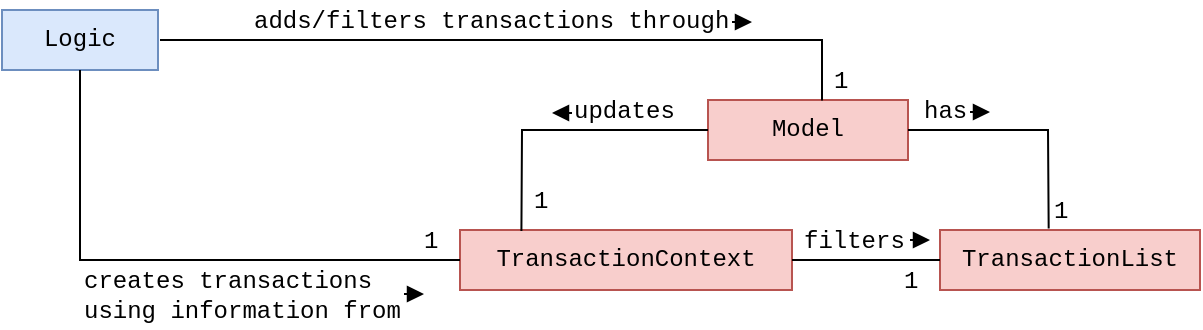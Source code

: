 <mxfile version="12.2.3" type="google" pages="1"><diagram name="Page-1" id="b5b7bab2-c9e2-2cf4-8b2a-24fd1a2a6d21"><mxGraphModel dx="923" dy="488" grid="1" gridSize="10" guides="1" tooltips="1" connect="1" arrows="1" fold="1" page="1" pageScale="1" pageWidth="827" pageHeight="1169" background="#ffffff" math="0" shadow="0"><root><mxCell id="0"/><mxCell id="1" parent="0"/><mxCell id="HpN2ochw1OF3YIQpeDBz-6" value="Model" style="rounded=0;whiteSpace=wrap;html=1;fillColor=#f8cecc;strokeColor=#b85450;fontFamily=Courier New;" parent="1" vertex="1"><mxGeometry x="374" y="280" width="100" height="30" as="geometry"/></mxCell><mxCell id="F6Qe3fouieVjDbAGw6_c-1" value="Logic" style="rounded=0;whiteSpace=wrap;html=1;fillColor=#dae8fc;strokeColor=#6c8ebf;fontFamily=Courier New;" parent="1" vertex="1"><mxGeometry x="21" y="235" width="78" height="30" as="geometry"/></mxCell><mxCell id="a6hPYdCsoUv_B9V4LEtZ-22" value="TransactionList" style="rounded=0;whiteSpace=wrap;html=1;fillColor=#f8cecc;strokeColor=#b85450;fontFamily=Courier New;" parent="1" vertex="1"><mxGeometry x="490" y="345" width="130" height="30" as="geometry"/></mxCell><mxCell id="a6hPYdCsoUv_B9V4LEtZ-33" value="TransactionContext" style="rounded=0;whiteSpace=wrap;html=1;fillColor=#f8cecc;strokeColor=#b85450;fontFamily=Courier New;" parent="1" vertex="1"><mxGeometry x="250" y="345" width="166" height="30" as="geometry"/></mxCell><mxCell id="a7b86FhU9gim9Ea04bth-1" value="" style="endArrow=none;html=1;exitX=0;exitY=0.5;exitDx=0;exitDy=0;rounded=0;entryX=0.5;entryY=1;entryDx=0;entryDy=0;" edge="1" parent="1" source="a6hPYdCsoUv_B9V4LEtZ-33" target="F6Qe3fouieVjDbAGw6_c-1"><mxGeometry width="50" height="50" relative="1" as="geometry"><mxPoint x="169" y="360" as="sourcePoint"/><mxPoint x="110" y="295" as="targetPoint"/><Array as="points"><mxPoint x="60" y="360"/><mxPoint x="60" y="330"/></Array></mxGeometry></mxCell><mxCell id="a7b86FhU9gim9Ea04bth-2" value="" style="endArrow=none;html=1;entryX=0.57;entryY=0.01;entryDx=0;entryDy=0;entryPerimeter=0;rounded=0;" edge="1" parent="1" target="HpN2ochw1OF3YIQpeDBz-6"><mxGeometry width="50" height="50" relative="1" as="geometry"><mxPoint x="100" y="250" as="sourcePoint"/><mxPoint x="258" y="245" as="targetPoint"/><Array as="points"><mxPoint x="169" y="250"/><mxPoint x="300" y="250"/><mxPoint x="431" y="250"/></Array></mxGeometry></mxCell><mxCell id="a7b86FhU9gim9Ea04bth-3" value="" style="endArrow=none;html=1;entryX=0;entryY=0.5;entryDx=0;entryDy=0;exitX=0.185;exitY=0.016;exitDx=0;exitDy=0;exitPerimeter=0;rounded=0;" edge="1" parent="1" source="a6hPYdCsoUv_B9V4LEtZ-33" target="HpN2ochw1OF3YIQpeDBz-6"><mxGeometry width="50" height="50" relative="1" as="geometry"><mxPoint x="310" y="340" as="sourcePoint"/><mxPoint x="360" y="290" as="targetPoint"/><Array as="points"><mxPoint x="281" y="295"/></Array></mxGeometry></mxCell><mxCell id="a7b86FhU9gim9Ea04bth-4" value="" style="endArrow=none;html=1;" edge="1" parent="1" source="a6hPYdCsoUv_B9V4LEtZ-33" target="a6hPYdCsoUv_B9V4LEtZ-22"><mxGeometry width="50" height="50" relative="1" as="geometry"><mxPoint x="420" y="360" as="sourcePoint"/><mxPoint x="470" y="350" as="targetPoint"/></mxGeometry></mxCell><mxCell id="a7b86FhU9gim9Ea04bth-5" value="" style="endArrow=none;html=1;exitX=1;exitY=0.5;exitDx=0;exitDy=0;entryX=0.418;entryY=-0.026;entryDx=0;entryDy=0;rounded=0;entryPerimeter=0;" edge="1" parent="1" source="HpN2ochw1OF3YIQpeDBz-6" target="a6hPYdCsoUv_B9V4LEtZ-22"><mxGeometry width="50" height="50" relative="1" as="geometry"><mxPoint x="490" y="320" as="sourcePoint"/><mxPoint x="540" y="270" as="targetPoint"/><Array as="points"><mxPoint x="544" y="295"/></Array></mxGeometry></mxCell><mxCell id="a7b86FhU9gim9Ea04bth-6" value="" style="html=1;verticalAlign=bottom;endArrow=block;" edge="1" parent="1"><mxGeometry width="80" relative="1" as="geometry"><mxPoint x="386" y="241" as="sourcePoint"/><mxPoint x="396" y="241" as="targetPoint"/><Array as="points"/></mxGeometry></mxCell><mxCell id="a7b86FhU9gim9Ea04bth-7" value="&lt;font face=&quot;Courier New&quot;&gt;adds/filters transactions through&lt;/font&gt;" style="text;html=1;resizable=0;points=[];autosize=1;align=left;verticalAlign=top;spacingTop=-4;" vertex="1" parent="1"><mxGeometry x="145" y="230" width="250" height="20" as="geometry"/></mxCell><mxCell id="a7b86FhU9gim9Ea04bth-12" value="&lt;font face=&quot;Courier New&quot;&gt;creates transactions&lt;br&gt;using information from&lt;br&gt;&lt;/font&gt;" style="text;html=1;resizable=0;points=[];autosize=1;align=left;verticalAlign=top;spacingTop=-4;" vertex="1" parent="1"><mxGeometry x="60" y="360" width="170" height="30" as="geometry"/></mxCell><mxCell id="a7b86FhU9gim9Ea04bth-13" value="" style="html=1;verticalAlign=bottom;endArrow=block;" edge="1" parent="1"><mxGeometry width="80" relative="1" as="geometry"><mxPoint x="222" y="377" as="sourcePoint"/><mxPoint x="232" y="377" as="targetPoint"/></mxGeometry></mxCell><mxCell id="a7b86FhU9gim9Ea04bth-14" value="&lt;font face=&quot;Courier New&quot;&gt;updates&lt;/font&gt;" style="text;html=1;resizable=0;points=[];autosize=1;align=left;verticalAlign=top;spacingTop=-4;" vertex="1" parent="1"><mxGeometry x="305" y="275" width="70" height="20" as="geometry"/></mxCell><mxCell id="a7b86FhU9gim9Ea04bth-15" value="&lt;font face=&quot;Courier New&quot;&gt;filters&lt;/font&gt;" style="text;html=1;resizable=0;points=[];autosize=1;align=left;verticalAlign=top;spacingTop=-4;" vertex="1" parent="1"><mxGeometry x="420" y="340" width="70" height="20" as="geometry"/></mxCell><mxCell id="a7b86FhU9gim9Ea04bth-16" value="&lt;font face=&quot;Courier New&quot;&gt;has&lt;/font&gt;" style="text;html=1;resizable=0;points=[];autosize=1;align=left;verticalAlign=top;spacingTop=-4;" vertex="1" parent="1"><mxGeometry x="480" y="275" width="40" height="20" as="geometry"/></mxCell><mxCell id="a7b86FhU9gim9Ea04bth-17" value="" style="html=1;verticalAlign=bottom;endArrow=block;" edge="1" parent="1"><mxGeometry width="80" relative="1" as="geometry"><mxPoint x="505" y="286" as="sourcePoint"/><mxPoint x="515" y="286" as="targetPoint"/></mxGeometry></mxCell><mxCell id="a7b86FhU9gim9Ea04bth-18" value="" style="html=1;verticalAlign=bottom;endArrow=block;" edge="1" parent="1"><mxGeometry width="80" relative="1" as="geometry"><mxPoint x="475" y="350" as="sourcePoint"/><mxPoint x="485" y="350" as="targetPoint"/></mxGeometry></mxCell><mxCell id="a7b86FhU9gim9Ea04bth-19" value="" style="html=1;verticalAlign=bottom;endArrow=block;" edge="1" parent="1"><mxGeometry width="80" relative="1" as="geometry"><mxPoint x="306" y="286.5" as="sourcePoint"/><mxPoint x="296" y="286.5" as="targetPoint"/></mxGeometry></mxCell><mxCell id="a7b86FhU9gim9Ea04bth-23" value="&lt;font face=&quot;Courier New&quot;&gt;1&lt;/font&gt;" style="text;html=1;resizable=0;points=[];autosize=1;align=left;verticalAlign=top;spacingTop=-4;" vertex="1" parent="1"><mxGeometry x="545" y="325" width="20" height="20" as="geometry"/></mxCell><mxCell id="a7b86FhU9gim9Ea04bth-24" value="&lt;font face=&quot;Courier New&quot;&gt;1&lt;/font&gt;" style="text;html=1;resizable=0;points=[];autosize=1;align=left;verticalAlign=top;spacingTop=-4;" vertex="1" parent="1"><mxGeometry x="285" y="320" width="20" height="20" as="geometry"/></mxCell><mxCell id="a7b86FhU9gim9Ea04bth-25" value="&lt;font face=&quot;Courier New&quot;&gt;1&lt;/font&gt;" style="text;html=1;resizable=0;points=[];autosize=1;align=left;verticalAlign=top;spacingTop=-4;" vertex="1" parent="1"><mxGeometry x="470" y="360" width="20" height="20" as="geometry"/></mxCell><mxCell id="a7b86FhU9gim9Ea04bth-26" value="&lt;font face=&quot;Courier New&quot;&gt;1&lt;/font&gt;" style="text;html=1;resizable=0;points=[];autosize=1;align=left;verticalAlign=top;spacingTop=-4;" vertex="1" parent="1"><mxGeometry x="435" y="260" width="20" height="20" as="geometry"/></mxCell><mxCell id="a7b86FhU9gim9Ea04bth-27" value="&lt;font face=&quot;Courier New&quot;&gt;1&lt;/font&gt;" style="text;html=1;resizable=0;points=[];autosize=1;align=left;verticalAlign=top;spacingTop=-4;" vertex="1" parent="1"><mxGeometry x="230" y="340" width="20" height="20" as="geometry"/></mxCell></root></mxGraphModel></diagram></mxfile>
